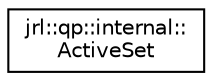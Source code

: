 digraph "Graphical Class Hierarchy"
{
  edge [fontname="Helvetica",fontsize="10",labelfontname="Helvetica",labelfontsize="10"];
  node [fontname="Helvetica",fontsize="10",shape=record];
  rankdir="LR";
  Node0 [label="jrl::qp::internal::\lActiveSet",height=0.2,width=0.4,color="black", fillcolor="white", style="filled",URL="$classjrl_1_1qp_1_1internal_1_1ActiveSet.html"];
}
